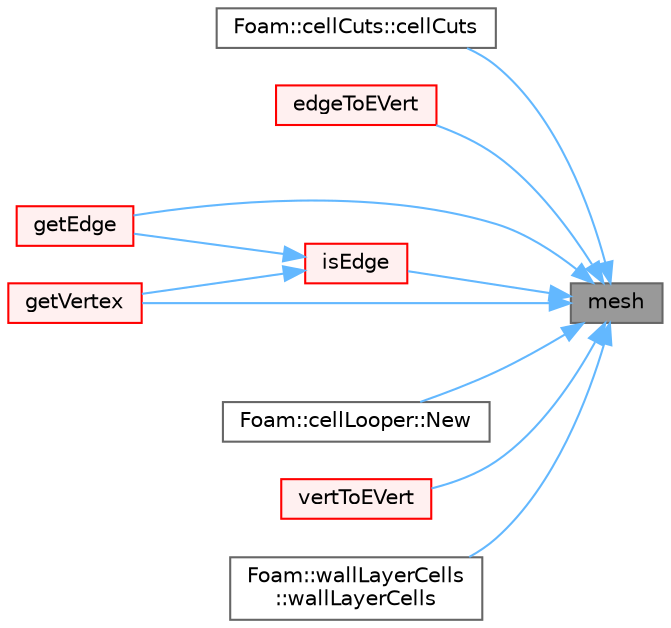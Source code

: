 digraph "mesh"
{
 // LATEX_PDF_SIZE
  bgcolor="transparent";
  edge [fontname=Helvetica,fontsize=10,labelfontname=Helvetica,labelfontsize=10];
  node [fontname=Helvetica,fontsize=10,shape=box,height=0.2,width=0.4];
  rankdir="RL";
  Node1 [id="Node000001",label="mesh",height=0.2,width=0.4,color="gray40", fillcolor="grey60", style="filled", fontcolor="black",tooltip=" "];
  Node1 -> Node2 [id="edge1_Node000001_Node000002",dir="back",color="steelblue1",style="solid",tooltip=" "];
  Node2 [id="Node000002",label="Foam::cellCuts::cellCuts",height=0.2,width=0.4,color="grey40", fillcolor="white", style="filled",URL="$classFoam_1_1cellCuts.html#a5b3e99c1e8570ffcea6f2c315bc8aa10",tooltip=" "];
  Node1 -> Node3 [id="edge2_Node000001_Node000003",dir="back",color="steelblue1",style="solid",tooltip=" "];
  Node3 [id="Node000003",label="edgeToEVert",height=0.2,width=0.4,color="red", fillcolor="#FFF0F0", style="filled",URL="$classFoam_1_1edgeVertex.html#a1e202b1ab8a96e5fbd02958e29524d24",tooltip=" "];
  Node1 -> Node5 [id="edge3_Node000001_Node000005",dir="back",color="steelblue1",style="solid",tooltip=" "];
  Node5 [id="Node000005",label="getEdge",height=0.2,width=0.4,color="red", fillcolor="#FFF0F0", style="filled",URL="$classFoam_1_1edgeVertex.html#a4cfb706c40b0c7beeb1b83b466e5cb2e",tooltip=" "];
  Node1 -> Node7 [id="edge4_Node000001_Node000007",dir="back",color="steelblue1",style="solid",tooltip=" "];
  Node7 [id="Node000007",label="getVertex",height=0.2,width=0.4,color="red", fillcolor="#FFF0F0", style="filled",URL="$classFoam_1_1edgeVertex.html#aed8480197c0ee0ced2d717ef7b8ab63b",tooltip=" "];
  Node1 -> Node9 [id="edge5_Node000001_Node000009",dir="back",color="steelblue1",style="solid",tooltip=" "];
  Node9 [id="Node000009",label="isEdge",height=0.2,width=0.4,color="red", fillcolor="#FFF0F0", style="filled",URL="$classFoam_1_1edgeVertex.html#a41bb4fbf7e5af9ad942e457104c9e4d1",tooltip=" "];
  Node9 -> Node5 [id="edge6_Node000009_Node000005",dir="back",color="steelblue1",style="solid",tooltip=" "];
  Node9 -> Node7 [id="edge7_Node000009_Node000007",dir="back",color="steelblue1",style="solid",tooltip=" "];
  Node1 -> Node11 [id="edge8_Node000001_Node000011",dir="back",color="steelblue1",style="solid",tooltip=" "];
  Node11 [id="Node000011",label="Foam::cellLooper::New",height=0.2,width=0.4,color="grey40", fillcolor="white", style="filled",URL="$classFoam_1_1cellLooper.html#aa85b29936be163f8478c7eb3f4081830",tooltip=" "];
  Node1 -> Node12 [id="edge9_Node000001_Node000012",dir="back",color="steelblue1",style="solid",tooltip=" "];
  Node12 [id="Node000012",label="vertToEVert",height=0.2,width=0.4,color="red", fillcolor="#FFF0F0", style="filled",URL="$classFoam_1_1edgeVertex.html#a499ccc675f77b7ff9a9d9bace61ffaf7",tooltip=" "];
  Node1 -> Node14 [id="edge10_Node000001_Node000014",dir="back",color="steelblue1",style="solid",tooltip=" "];
  Node14 [id="Node000014",label="Foam::wallLayerCells\l::wallLayerCells",height=0.2,width=0.4,color="grey40", fillcolor="white", style="filled",URL="$classFoam_1_1wallLayerCells.html#ade9891a3939d398588a44195414192f7",tooltip=" "];
}
